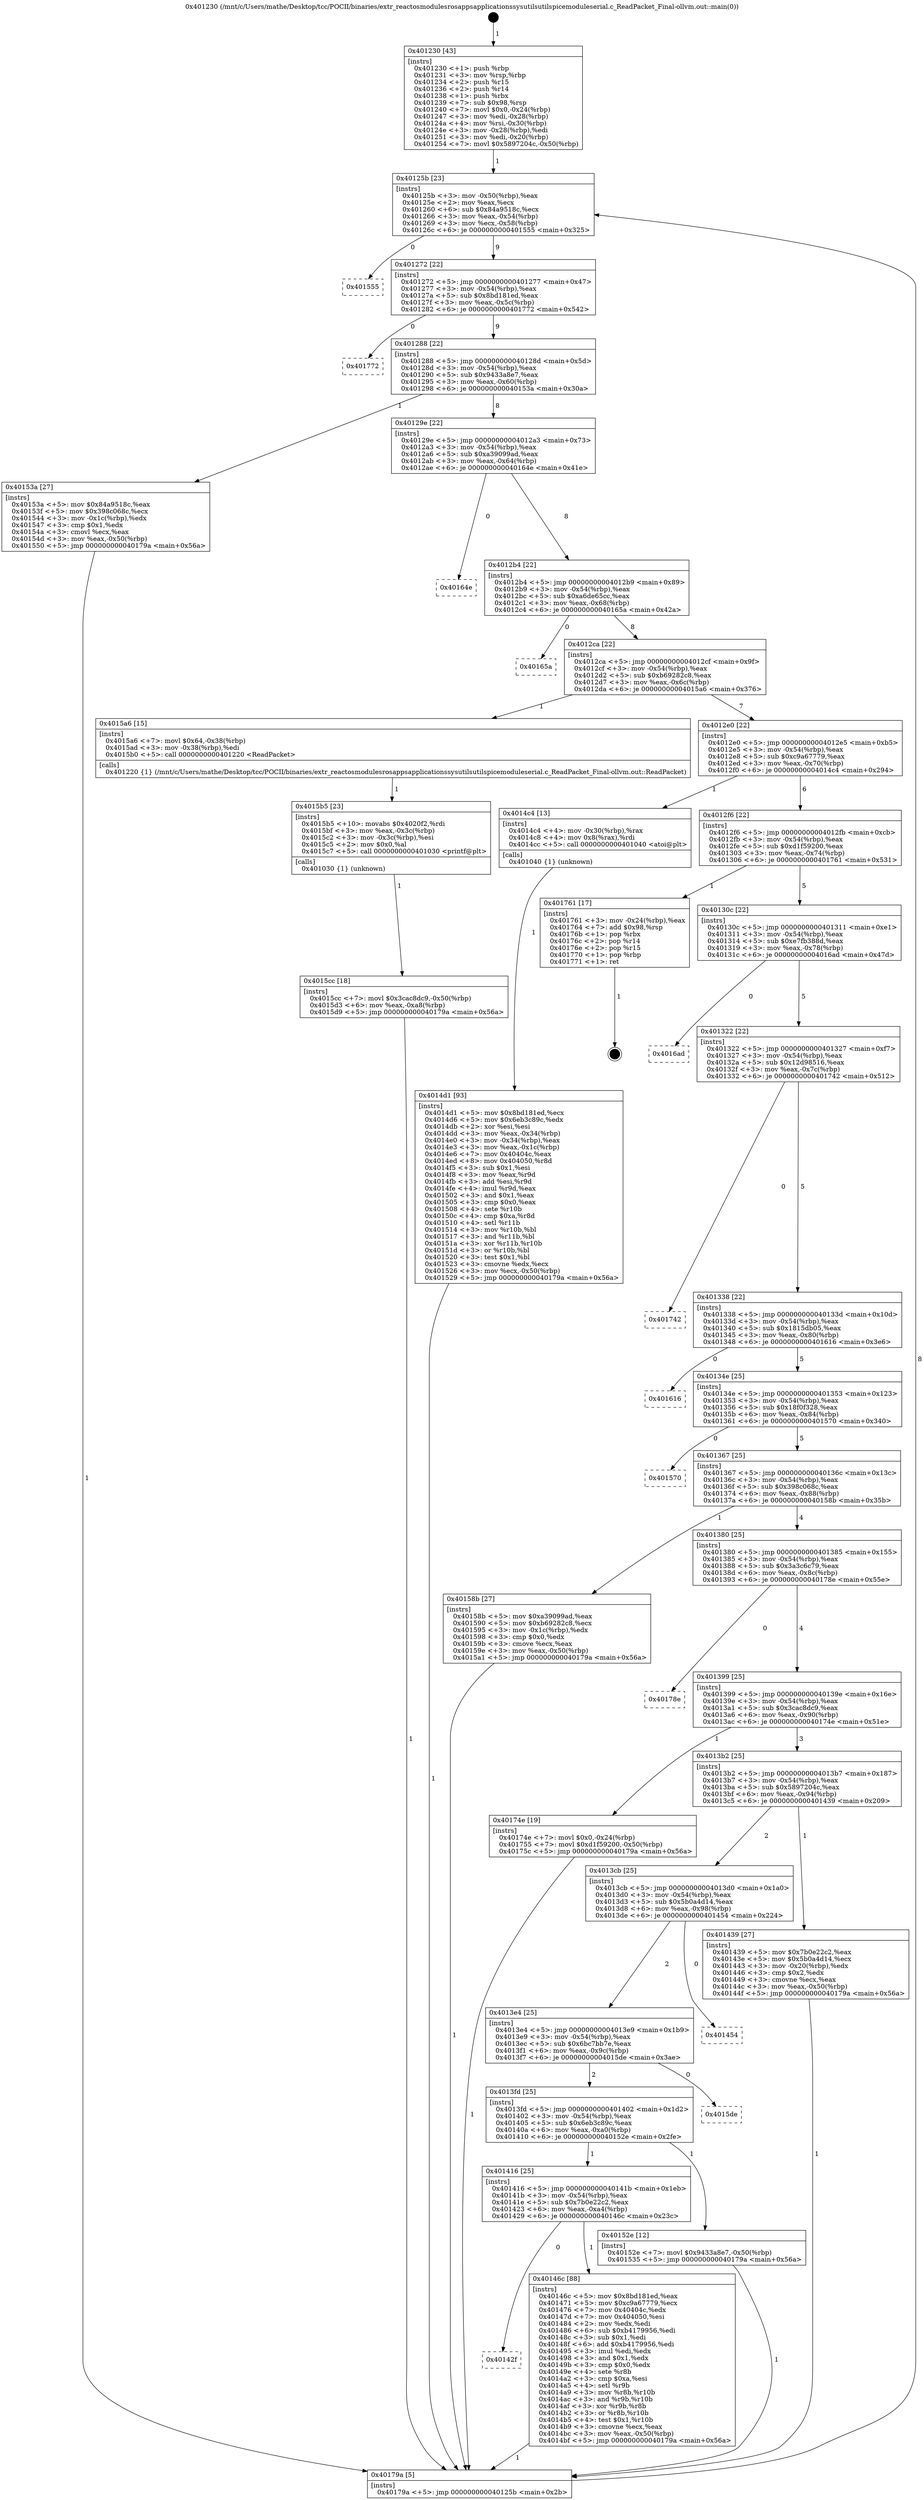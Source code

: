digraph "0x401230" {
  label = "0x401230 (/mnt/c/Users/mathe/Desktop/tcc/POCII/binaries/extr_reactosmodulesrosappsapplicationssysutilsutilspicemoduleserial.c_ReadPacket_Final-ollvm.out::main(0))"
  labelloc = "t"
  node[shape=record]

  Entry [label="",width=0.3,height=0.3,shape=circle,fillcolor=black,style=filled]
  "0x40125b" [label="{
     0x40125b [23]\l
     | [instrs]\l
     &nbsp;&nbsp;0x40125b \<+3\>: mov -0x50(%rbp),%eax\l
     &nbsp;&nbsp;0x40125e \<+2\>: mov %eax,%ecx\l
     &nbsp;&nbsp;0x401260 \<+6\>: sub $0x84a9518c,%ecx\l
     &nbsp;&nbsp;0x401266 \<+3\>: mov %eax,-0x54(%rbp)\l
     &nbsp;&nbsp;0x401269 \<+3\>: mov %ecx,-0x58(%rbp)\l
     &nbsp;&nbsp;0x40126c \<+6\>: je 0000000000401555 \<main+0x325\>\l
  }"]
  "0x401555" [label="{
     0x401555\l
  }", style=dashed]
  "0x401272" [label="{
     0x401272 [22]\l
     | [instrs]\l
     &nbsp;&nbsp;0x401272 \<+5\>: jmp 0000000000401277 \<main+0x47\>\l
     &nbsp;&nbsp;0x401277 \<+3\>: mov -0x54(%rbp),%eax\l
     &nbsp;&nbsp;0x40127a \<+5\>: sub $0x8bd181ed,%eax\l
     &nbsp;&nbsp;0x40127f \<+3\>: mov %eax,-0x5c(%rbp)\l
     &nbsp;&nbsp;0x401282 \<+6\>: je 0000000000401772 \<main+0x542\>\l
  }"]
  Exit [label="",width=0.3,height=0.3,shape=circle,fillcolor=black,style=filled,peripheries=2]
  "0x401772" [label="{
     0x401772\l
  }", style=dashed]
  "0x401288" [label="{
     0x401288 [22]\l
     | [instrs]\l
     &nbsp;&nbsp;0x401288 \<+5\>: jmp 000000000040128d \<main+0x5d\>\l
     &nbsp;&nbsp;0x40128d \<+3\>: mov -0x54(%rbp),%eax\l
     &nbsp;&nbsp;0x401290 \<+5\>: sub $0x9433a8e7,%eax\l
     &nbsp;&nbsp;0x401295 \<+3\>: mov %eax,-0x60(%rbp)\l
     &nbsp;&nbsp;0x401298 \<+6\>: je 000000000040153a \<main+0x30a\>\l
  }"]
  "0x4015cc" [label="{
     0x4015cc [18]\l
     | [instrs]\l
     &nbsp;&nbsp;0x4015cc \<+7\>: movl $0x3cac8dc9,-0x50(%rbp)\l
     &nbsp;&nbsp;0x4015d3 \<+6\>: mov %eax,-0xa8(%rbp)\l
     &nbsp;&nbsp;0x4015d9 \<+5\>: jmp 000000000040179a \<main+0x56a\>\l
  }"]
  "0x40153a" [label="{
     0x40153a [27]\l
     | [instrs]\l
     &nbsp;&nbsp;0x40153a \<+5\>: mov $0x84a9518c,%eax\l
     &nbsp;&nbsp;0x40153f \<+5\>: mov $0x398c068c,%ecx\l
     &nbsp;&nbsp;0x401544 \<+3\>: mov -0x1c(%rbp),%edx\l
     &nbsp;&nbsp;0x401547 \<+3\>: cmp $0x1,%edx\l
     &nbsp;&nbsp;0x40154a \<+3\>: cmovl %ecx,%eax\l
     &nbsp;&nbsp;0x40154d \<+3\>: mov %eax,-0x50(%rbp)\l
     &nbsp;&nbsp;0x401550 \<+5\>: jmp 000000000040179a \<main+0x56a\>\l
  }"]
  "0x40129e" [label="{
     0x40129e [22]\l
     | [instrs]\l
     &nbsp;&nbsp;0x40129e \<+5\>: jmp 00000000004012a3 \<main+0x73\>\l
     &nbsp;&nbsp;0x4012a3 \<+3\>: mov -0x54(%rbp),%eax\l
     &nbsp;&nbsp;0x4012a6 \<+5\>: sub $0xa39099ad,%eax\l
     &nbsp;&nbsp;0x4012ab \<+3\>: mov %eax,-0x64(%rbp)\l
     &nbsp;&nbsp;0x4012ae \<+6\>: je 000000000040164e \<main+0x41e\>\l
  }"]
  "0x4015b5" [label="{
     0x4015b5 [23]\l
     | [instrs]\l
     &nbsp;&nbsp;0x4015b5 \<+10\>: movabs $0x4020f2,%rdi\l
     &nbsp;&nbsp;0x4015bf \<+3\>: mov %eax,-0x3c(%rbp)\l
     &nbsp;&nbsp;0x4015c2 \<+3\>: mov -0x3c(%rbp),%esi\l
     &nbsp;&nbsp;0x4015c5 \<+2\>: mov $0x0,%al\l
     &nbsp;&nbsp;0x4015c7 \<+5\>: call 0000000000401030 \<printf@plt\>\l
     | [calls]\l
     &nbsp;&nbsp;0x401030 \{1\} (unknown)\l
  }"]
  "0x40164e" [label="{
     0x40164e\l
  }", style=dashed]
  "0x4012b4" [label="{
     0x4012b4 [22]\l
     | [instrs]\l
     &nbsp;&nbsp;0x4012b4 \<+5\>: jmp 00000000004012b9 \<main+0x89\>\l
     &nbsp;&nbsp;0x4012b9 \<+3\>: mov -0x54(%rbp),%eax\l
     &nbsp;&nbsp;0x4012bc \<+5\>: sub $0xa6de65cc,%eax\l
     &nbsp;&nbsp;0x4012c1 \<+3\>: mov %eax,-0x68(%rbp)\l
     &nbsp;&nbsp;0x4012c4 \<+6\>: je 000000000040165a \<main+0x42a\>\l
  }"]
  "0x4014d1" [label="{
     0x4014d1 [93]\l
     | [instrs]\l
     &nbsp;&nbsp;0x4014d1 \<+5\>: mov $0x8bd181ed,%ecx\l
     &nbsp;&nbsp;0x4014d6 \<+5\>: mov $0x6eb3c89c,%edx\l
     &nbsp;&nbsp;0x4014db \<+2\>: xor %esi,%esi\l
     &nbsp;&nbsp;0x4014dd \<+3\>: mov %eax,-0x34(%rbp)\l
     &nbsp;&nbsp;0x4014e0 \<+3\>: mov -0x34(%rbp),%eax\l
     &nbsp;&nbsp;0x4014e3 \<+3\>: mov %eax,-0x1c(%rbp)\l
     &nbsp;&nbsp;0x4014e6 \<+7\>: mov 0x40404c,%eax\l
     &nbsp;&nbsp;0x4014ed \<+8\>: mov 0x404050,%r8d\l
     &nbsp;&nbsp;0x4014f5 \<+3\>: sub $0x1,%esi\l
     &nbsp;&nbsp;0x4014f8 \<+3\>: mov %eax,%r9d\l
     &nbsp;&nbsp;0x4014fb \<+3\>: add %esi,%r9d\l
     &nbsp;&nbsp;0x4014fe \<+4\>: imul %r9d,%eax\l
     &nbsp;&nbsp;0x401502 \<+3\>: and $0x1,%eax\l
     &nbsp;&nbsp;0x401505 \<+3\>: cmp $0x0,%eax\l
     &nbsp;&nbsp;0x401508 \<+4\>: sete %r10b\l
     &nbsp;&nbsp;0x40150c \<+4\>: cmp $0xa,%r8d\l
     &nbsp;&nbsp;0x401510 \<+4\>: setl %r11b\l
     &nbsp;&nbsp;0x401514 \<+3\>: mov %r10b,%bl\l
     &nbsp;&nbsp;0x401517 \<+3\>: and %r11b,%bl\l
     &nbsp;&nbsp;0x40151a \<+3\>: xor %r11b,%r10b\l
     &nbsp;&nbsp;0x40151d \<+3\>: or %r10b,%bl\l
     &nbsp;&nbsp;0x401520 \<+3\>: test $0x1,%bl\l
     &nbsp;&nbsp;0x401523 \<+3\>: cmovne %edx,%ecx\l
     &nbsp;&nbsp;0x401526 \<+3\>: mov %ecx,-0x50(%rbp)\l
     &nbsp;&nbsp;0x401529 \<+5\>: jmp 000000000040179a \<main+0x56a\>\l
  }"]
  "0x40165a" [label="{
     0x40165a\l
  }", style=dashed]
  "0x4012ca" [label="{
     0x4012ca [22]\l
     | [instrs]\l
     &nbsp;&nbsp;0x4012ca \<+5\>: jmp 00000000004012cf \<main+0x9f\>\l
     &nbsp;&nbsp;0x4012cf \<+3\>: mov -0x54(%rbp),%eax\l
     &nbsp;&nbsp;0x4012d2 \<+5\>: sub $0xb69282c8,%eax\l
     &nbsp;&nbsp;0x4012d7 \<+3\>: mov %eax,-0x6c(%rbp)\l
     &nbsp;&nbsp;0x4012da \<+6\>: je 00000000004015a6 \<main+0x376\>\l
  }"]
  "0x40142f" [label="{
     0x40142f\l
  }", style=dashed]
  "0x4015a6" [label="{
     0x4015a6 [15]\l
     | [instrs]\l
     &nbsp;&nbsp;0x4015a6 \<+7\>: movl $0x64,-0x38(%rbp)\l
     &nbsp;&nbsp;0x4015ad \<+3\>: mov -0x38(%rbp),%edi\l
     &nbsp;&nbsp;0x4015b0 \<+5\>: call 0000000000401220 \<ReadPacket\>\l
     | [calls]\l
     &nbsp;&nbsp;0x401220 \{1\} (/mnt/c/Users/mathe/Desktop/tcc/POCII/binaries/extr_reactosmodulesrosappsapplicationssysutilsutilspicemoduleserial.c_ReadPacket_Final-ollvm.out::ReadPacket)\l
  }"]
  "0x4012e0" [label="{
     0x4012e0 [22]\l
     | [instrs]\l
     &nbsp;&nbsp;0x4012e0 \<+5\>: jmp 00000000004012e5 \<main+0xb5\>\l
     &nbsp;&nbsp;0x4012e5 \<+3\>: mov -0x54(%rbp),%eax\l
     &nbsp;&nbsp;0x4012e8 \<+5\>: sub $0xc9a67779,%eax\l
     &nbsp;&nbsp;0x4012ed \<+3\>: mov %eax,-0x70(%rbp)\l
     &nbsp;&nbsp;0x4012f0 \<+6\>: je 00000000004014c4 \<main+0x294\>\l
  }"]
  "0x40146c" [label="{
     0x40146c [88]\l
     | [instrs]\l
     &nbsp;&nbsp;0x40146c \<+5\>: mov $0x8bd181ed,%eax\l
     &nbsp;&nbsp;0x401471 \<+5\>: mov $0xc9a67779,%ecx\l
     &nbsp;&nbsp;0x401476 \<+7\>: mov 0x40404c,%edx\l
     &nbsp;&nbsp;0x40147d \<+7\>: mov 0x404050,%esi\l
     &nbsp;&nbsp;0x401484 \<+2\>: mov %edx,%edi\l
     &nbsp;&nbsp;0x401486 \<+6\>: sub $0xb4179956,%edi\l
     &nbsp;&nbsp;0x40148c \<+3\>: sub $0x1,%edi\l
     &nbsp;&nbsp;0x40148f \<+6\>: add $0xb4179956,%edi\l
     &nbsp;&nbsp;0x401495 \<+3\>: imul %edi,%edx\l
     &nbsp;&nbsp;0x401498 \<+3\>: and $0x1,%edx\l
     &nbsp;&nbsp;0x40149b \<+3\>: cmp $0x0,%edx\l
     &nbsp;&nbsp;0x40149e \<+4\>: sete %r8b\l
     &nbsp;&nbsp;0x4014a2 \<+3\>: cmp $0xa,%esi\l
     &nbsp;&nbsp;0x4014a5 \<+4\>: setl %r9b\l
     &nbsp;&nbsp;0x4014a9 \<+3\>: mov %r8b,%r10b\l
     &nbsp;&nbsp;0x4014ac \<+3\>: and %r9b,%r10b\l
     &nbsp;&nbsp;0x4014af \<+3\>: xor %r9b,%r8b\l
     &nbsp;&nbsp;0x4014b2 \<+3\>: or %r8b,%r10b\l
     &nbsp;&nbsp;0x4014b5 \<+4\>: test $0x1,%r10b\l
     &nbsp;&nbsp;0x4014b9 \<+3\>: cmovne %ecx,%eax\l
     &nbsp;&nbsp;0x4014bc \<+3\>: mov %eax,-0x50(%rbp)\l
     &nbsp;&nbsp;0x4014bf \<+5\>: jmp 000000000040179a \<main+0x56a\>\l
  }"]
  "0x4014c4" [label="{
     0x4014c4 [13]\l
     | [instrs]\l
     &nbsp;&nbsp;0x4014c4 \<+4\>: mov -0x30(%rbp),%rax\l
     &nbsp;&nbsp;0x4014c8 \<+4\>: mov 0x8(%rax),%rdi\l
     &nbsp;&nbsp;0x4014cc \<+5\>: call 0000000000401040 \<atoi@plt\>\l
     | [calls]\l
     &nbsp;&nbsp;0x401040 \{1\} (unknown)\l
  }"]
  "0x4012f6" [label="{
     0x4012f6 [22]\l
     | [instrs]\l
     &nbsp;&nbsp;0x4012f6 \<+5\>: jmp 00000000004012fb \<main+0xcb\>\l
     &nbsp;&nbsp;0x4012fb \<+3\>: mov -0x54(%rbp),%eax\l
     &nbsp;&nbsp;0x4012fe \<+5\>: sub $0xd1f59200,%eax\l
     &nbsp;&nbsp;0x401303 \<+3\>: mov %eax,-0x74(%rbp)\l
     &nbsp;&nbsp;0x401306 \<+6\>: je 0000000000401761 \<main+0x531\>\l
  }"]
  "0x401416" [label="{
     0x401416 [25]\l
     | [instrs]\l
     &nbsp;&nbsp;0x401416 \<+5\>: jmp 000000000040141b \<main+0x1eb\>\l
     &nbsp;&nbsp;0x40141b \<+3\>: mov -0x54(%rbp),%eax\l
     &nbsp;&nbsp;0x40141e \<+5\>: sub $0x7b0e22c2,%eax\l
     &nbsp;&nbsp;0x401423 \<+6\>: mov %eax,-0xa4(%rbp)\l
     &nbsp;&nbsp;0x401429 \<+6\>: je 000000000040146c \<main+0x23c\>\l
  }"]
  "0x401761" [label="{
     0x401761 [17]\l
     | [instrs]\l
     &nbsp;&nbsp;0x401761 \<+3\>: mov -0x24(%rbp),%eax\l
     &nbsp;&nbsp;0x401764 \<+7\>: add $0x98,%rsp\l
     &nbsp;&nbsp;0x40176b \<+1\>: pop %rbx\l
     &nbsp;&nbsp;0x40176c \<+2\>: pop %r14\l
     &nbsp;&nbsp;0x40176e \<+2\>: pop %r15\l
     &nbsp;&nbsp;0x401770 \<+1\>: pop %rbp\l
     &nbsp;&nbsp;0x401771 \<+1\>: ret\l
  }"]
  "0x40130c" [label="{
     0x40130c [22]\l
     | [instrs]\l
     &nbsp;&nbsp;0x40130c \<+5\>: jmp 0000000000401311 \<main+0xe1\>\l
     &nbsp;&nbsp;0x401311 \<+3\>: mov -0x54(%rbp),%eax\l
     &nbsp;&nbsp;0x401314 \<+5\>: sub $0xe7fb388d,%eax\l
     &nbsp;&nbsp;0x401319 \<+3\>: mov %eax,-0x78(%rbp)\l
     &nbsp;&nbsp;0x40131c \<+6\>: je 00000000004016ad \<main+0x47d\>\l
  }"]
  "0x40152e" [label="{
     0x40152e [12]\l
     | [instrs]\l
     &nbsp;&nbsp;0x40152e \<+7\>: movl $0x9433a8e7,-0x50(%rbp)\l
     &nbsp;&nbsp;0x401535 \<+5\>: jmp 000000000040179a \<main+0x56a\>\l
  }"]
  "0x4016ad" [label="{
     0x4016ad\l
  }", style=dashed]
  "0x401322" [label="{
     0x401322 [22]\l
     | [instrs]\l
     &nbsp;&nbsp;0x401322 \<+5\>: jmp 0000000000401327 \<main+0xf7\>\l
     &nbsp;&nbsp;0x401327 \<+3\>: mov -0x54(%rbp),%eax\l
     &nbsp;&nbsp;0x40132a \<+5\>: sub $0x12d98516,%eax\l
     &nbsp;&nbsp;0x40132f \<+3\>: mov %eax,-0x7c(%rbp)\l
     &nbsp;&nbsp;0x401332 \<+6\>: je 0000000000401742 \<main+0x512\>\l
  }"]
  "0x4013fd" [label="{
     0x4013fd [25]\l
     | [instrs]\l
     &nbsp;&nbsp;0x4013fd \<+5\>: jmp 0000000000401402 \<main+0x1d2\>\l
     &nbsp;&nbsp;0x401402 \<+3\>: mov -0x54(%rbp),%eax\l
     &nbsp;&nbsp;0x401405 \<+5\>: sub $0x6eb3c89c,%eax\l
     &nbsp;&nbsp;0x40140a \<+6\>: mov %eax,-0xa0(%rbp)\l
     &nbsp;&nbsp;0x401410 \<+6\>: je 000000000040152e \<main+0x2fe\>\l
  }"]
  "0x401742" [label="{
     0x401742\l
  }", style=dashed]
  "0x401338" [label="{
     0x401338 [22]\l
     | [instrs]\l
     &nbsp;&nbsp;0x401338 \<+5\>: jmp 000000000040133d \<main+0x10d\>\l
     &nbsp;&nbsp;0x40133d \<+3\>: mov -0x54(%rbp),%eax\l
     &nbsp;&nbsp;0x401340 \<+5\>: sub $0x1815db05,%eax\l
     &nbsp;&nbsp;0x401345 \<+3\>: mov %eax,-0x80(%rbp)\l
     &nbsp;&nbsp;0x401348 \<+6\>: je 0000000000401616 \<main+0x3e6\>\l
  }"]
  "0x4015de" [label="{
     0x4015de\l
  }", style=dashed]
  "0x401616" [label="{
     0x401616\l
  }", style=dashed]
  "0x40134e" [label="{
     0x40134e [25]\l
     | [instrs]\l
     &nbsp;&nbsp;0x40134e \<+5\>: jmp 0000000000401353 \<main+0x123\>\l
     &nbsp;&nbsp;0x401353 \<+3\>: mov -0x54(%rbp),%eax\l
     &nbsp;&nbsp;0x401356 \<+5\>: sub $0x18f0f328,%eax\l
     &nbsp;&nbsp;0x40135b \<+6\>: mov %eax,-0x84(%rbp)\l
     &nbsp;&nbsp;0x401361 \<+6\>: je 0000000000401570 \<main+0x340\>\l
  }"]
  "0x4013e4" [label="{
     0x4013e4 [25]\l
     | [instrs]\l
     &nbsp;&nbsp;0x4013e4 \<+5\>: jmp 00000000004013e9 \<main+0x1b9\>\l
     &nbsp;&nbsp;0x4013e9 \<+3\>: mov -0x54(%rbp),%eax\l
     &nbsp;&nbsp;0x4013ec \<+5\>: sub $0x6bc7bb7e,%eax\l
     &nbsp;&nbsp;0x4013f1 \<+6\>: mov %eax,-0x9c(%rbp)\l
     &nbsp;&nbsp;0x4013f7 \<+6\>: je 00000000004015de \<main+0x3ae\>\l
  }"]
  "0x401570" [label="{
     0x401570\l
  }", style=dashed]
  "0x401367" [label="{
     0x401367 [25]\l
     | [instrs]\l
     &nbsp;&nbsp;0x401367 \<+5\>: jmp 000000000040136c \<main+0x13c\>\l
     &nbsp;&nbsp;0x40136c \<+3\>: mov -0x54(%rbp),%eax\l
     &nbsp;&nbsp;0x40136f \<+5\>: sub $0x398c068c,%eax\l
     &nbsp;&nbsp;0x401374 \<+6\>: mov %eax,-0x88(%rbp)\l
     &nbsp;&nbsp;0x40137a \<+6\>: je 000000000040158b \<main+0x35b\>\l
  }"]
  "0x401454" [label="{
     0x401454\l
  }", style=dashed]
  "0x40158b" [label="{
     0x40158b [27]\l
     | [instrs]\l
     &nbsp;&nbsp;0x40158b \<+5\>: mov $0xa39099ad,%eax\l
     &nbsp;&nbsp;0x401590 \<+5\>: mov $0xb69282c8,%ecx\l
     &nbsp;&nbsp;0x401595 \<+3\>: mov -0x1c(%rbp),%edx\l
     &nbsp;&nbsp;0x401598 \<+3\>: cmp $0x0,%edx\l
     &nbsp;&nbsp;0x40159b \<+3\>: cmove %ecx,%eax\l
     &nbsp;&nbsp;0x40159e \<+3\>: mov %eax,-0x50(%rbp)\l
     &nbsp;&nbsp;0x4015a1 \<+5\>: jmp 000000000040179a \<main+0x56a\>\l
  }"]
  "0x401380" [label="{
     0x401380 [25]\l
     | [instrs]\l
     &nbsp;&nbsp;0x401380 \<+5\>: jmp 0000000000401385 \<main+0x155\>\l
     &nbsp;&nbsp;0x401385 \<+3\>: mov -0x54(%rbp),%eax\l
     &nbsp;&nbsp;0x401388 \<+5\>: sub $0x3a3c6c79,%eax\l
     &nbsp;&nbsp;0x40138d \<+6\>: mov %eax,-0x8c(%rbp)\l
     &nbsp;&nbsp;0x401393 \<+6\>: je 000000000040178e \<main+0x55e\>\l
  }"]
  "0x401230" [label="{
     0x401230 [43]\l
     | [instrs]\l
     &nbsp;&nbsp;0x401230 \<+1\>: push %rbp\l
     &nbsp;&nbsp;0x401231 \<+3\>: mov %rsp,%rbp\l
     &nbsp;&nbsp;0x401234 \<+2\>: push %r15\l
     &nbsp;&nbsp;0x401236 \<+2\>: push %r14\l
     &nbsp;&nbsp;0x401238 \<+1\>: push %rbx\l
     &nbsp;&nbsp;0x401239 \<+7\>: sub $0x98,%rsp\l
     &nbsp;&nbsp;0x401240 \<+7\>: movl $0x0,-0x24(%rbp)\l
     &nbsp;&nbsp;0x401247 \<+3\>: mov %edi,-0x28(%rbp)\l
     &nbsp;&nbsp;0x40124a \<+4\>: mov %rsi,-0x30(%rbp)\l
     &nbsp;&nbsp;0x40124e \<+3\>: mov -0x28(%rbp),%edi\l
     &nbsp;&nbsp;0x401251 \<+3\>: mov %edi,-0x20(%rbp)\l
     &nbsp;&nbsp;0x401254 \<+7\>: movl $0x5897204c,-0x50(%rbp)\l
  }"]
  "0x40178e" [label="{
     0x40178e\l
  }", style=dashed]
  "0x401399" [label="{
     0x401399 [25]\l
     | [instrs]\l
     &nbsp;&nbsp;0x401399 \<+5\>: jmp 000000000040139e \<main+0x16e\>\l
     &nbsp;&nbsp;0x40139e \<+3\>: mov -0x54(%rbp),%eax\l
     &nbsp;&nbsp;0x4013a1 \<+5\>: sub $0x3cac8dc9,%eax\l
     &nbsp;&nbsp;0x4013a6 \<+6\>: mov %eax,-0x90(%rbp)\l
     &nbsp;&nbsp;0x4013ac \<+6\>: je 000000000040174e \<main+0x51e\>\l
  }"]
  "0x40179a" [label="{
     0x40179a [5]\l
     | [instrs]\l
     &nbsp;&nbsp;0x40179a \<+5\>: jmp 000000000040125b \<main+0x2b\>\l
  }"]
  "0x40174e" [label="{
     0x40174e [19]\l
     | [instrs]\l
     &nbsp;&nbsp;0x40174e \<+7\>: movl $0x0,-0x24(%rbp)\l
     &nbsp;&nbsp;0x401755 \<+7\>: movl $0xd1f59200,-0x50(%rbp)\l
     &nbsp;&nbsp;0x40175c \<+5\>: jmp 000000000040179a \<main+0x56a\>\l
  }"]
  "0x4013b2" [label="{
     0x4013b2 [25]\l
     | [instrs]\l
     &nbsp;&nbsp;0x4013b2 \<+5\>: jmp 00000000004013b7 \<main+0x187\>\l
     &nbsp;&nbsp;0x4013b7 \<+3\>: mov -0x54(%rbp),%eax\l
     &nbsp;&nbsp;0x4013ba \<+5\>: sub $0x5897204c,%eax\l
     &nbsp;&nbsp;0x4013bf \<+6\>: mov %eax,-0x94(%rbp)\l
     &nbsp;&nbsp;0x4013c5 \<+6\>: je 0000000000401439 \<main+0x209\>\l
  }"]
  "0x4013cb" [label="{
     0x4013cb [25]\l
     | [instrs]\l
     &nbsp;&nbsp;0x4013cb \<+5\>: jmp 00000000004013d0 \<main+0x1a0\>\l
     &nbsp;&nbsp;0x4013d0 \<+3\>: mov -0x54(%rbp),%eax\l
     &nbsp;&nbsp;0x4013d3 \<+5\>: sub $0x5b0a4d14,%eax\l
     &nbsp;&nbsp;0x4013d8 \<+6\>: mov %eax,-0x98(%rbp)\l
     &nbsp;&nbsp;0x4013de \<+6\>: je 0000000000401454 \<main+0x224\>\l
  }"]
  "0x401439" [label="{
     0x401439 [27]\l
     | [instrs]\l
     &nbsp;&nbsp;0x401439 \<+5\>: mov $0x7b0e22c2,%eax\l
     &nbsp;&nbsp;0x40143e \<+5\>: mov $0x5b0a4d14,%ecx\l
     &nbsp;&nbsp;0x401443 \<+3\>: mov -0x20(%rbp),%edx\l
     &nbsp;&nbsp;0x401446 \<+3\>: cmp $0x2,%edx\l
     &nbsp;&nbsp;0x401449 \<+3\>: cmovne %ecx,%eax\l
     &nbsp;&nbsp;0x40144c \<+3\>: mov %eax,-0x50(%rbp)\l
     &nbsp;&nbsp;0x40144f \<+5\>: jmp 000000000040179a \<main+0x56a\>\l
  }"]
  Entry -> "0x401230" [label=" 1"]
  "0x40125b" -> "0x401555" [label=" 0"]
  "0x40125b" -> "0x401272" [label=" 9"]
  "0x401761" -> Exit [label=" 1"]
  "0x401272" -> "0x401772" [label=" 0"]
  "0x401272" -> "0x401288" [label=" 9"]
  "0x40174e" -> "0x40179a" [label=" 1"]
  "0x401288" -> "0x40153a" [label=" 1"]
  "0x401288" -> "0x40129e" [label=" 8"]
  "0x4015cc" -> "0x40179a" [label=" 1"]
  "0x40129e" -> "0x40164e" [label=" 0"]
  "0x40129e" -> "0x4012b4" [label=" 8"]
  "0x4015b5" -> "0x4015cc" [label=" 1"]
  "0x4012b4" -> "0x40165a" [label=" 0"]
  "0x4012b4" -> "0x4012ca" [label=" 8"]
  "0x4015a6" -> "0x4015b5" [label=" 1"]
  "0x4012ca" -> "0x4015a6" [label=" 1"]
  "0x4012ca" -> "0x4012e0" [label=" 7"]
  "0x40158b" -> "0x40179a" [label=" 1"]
  "0x4012e0" -> "0x4014c4" [label=" 1"]
  "0x4012e0" -> "0x4012f6" [label=" 6"]
  "0x40153a" -> "0x40179a" [label=" 1"]
  "0x4012f6" -> "0x401761" [label=" 1"]
  "0x4012f6" -> "0x40130c" [label=" 5"]
  "0x4014d1" -> "0x40179a" [label=" 1"]
  "0x40130c" -> "0x4016ad" [label=" 0"]
  "0x40130c" -> "0x401322" [label=" 5"]
  "0x4014c4" -> "0x4014d1" [label=" 1"]
  "0x401322" -> "0x401742" [label=" 0"]
  "0x401322" -> "0x401338" [label=" 5"]
  "0x401416" -> "0x40142f" [label=" 0"]
  "0x401338" -> "0x401616" [label=" 0"]
  "0x401338" -> "0x40134e" [label=" 5"]
  "0x401416" -> "0x40146c" [label=" 1"]
  "0x40134e" -> "0x401570" [label=" 0"]
  "0x40134e" -> "0x401367" [label=" 5"]
  "0x4013fd" -> "0x401416" [label=" 1"]
  "0x401367" -> "0x40158b" [label=" 1"]
  "0x401367" -> "0x401380" [label=" 4"]
  "0x4013fd" -> "0x40152e" [label=" 1"]
  "0x401380" -> "0x40178e" [label=" 0"]
  "0x401380" -> "0x401399" [label=" 4"]
  "0x4013e4" -> "0x4013fd" [label=" 2"]
  "0x401399" -> "0x40174e" [label=" 1"]
  "0x401399" -> "0x4013b2" [label=" 3"]
  "0x4013e4" -> "0x4015de" [label=" 0"]
  "0x4013b2" -> "0x401439" [label=" 1"]
  "0x4013b2" -> "0x4013cb" [label=" 2"]
  "0x401439" -> "0x40179a" [label=" 1"]
  "0x401230" -> "0x40125b" [label=" 1"]
  "0x40179a" -> "0x40125b" [label=" 8"]
  "0x40146c" -> "0x40179a" [label=" 1"]
  "0x4013cb" -> "0x401454" [label=" 0"]
  "0x4013cb" -> "0x4013e4" [label=" 2"]
  "0x40152e" -> "0x40179a" [label=" 1"]
}
